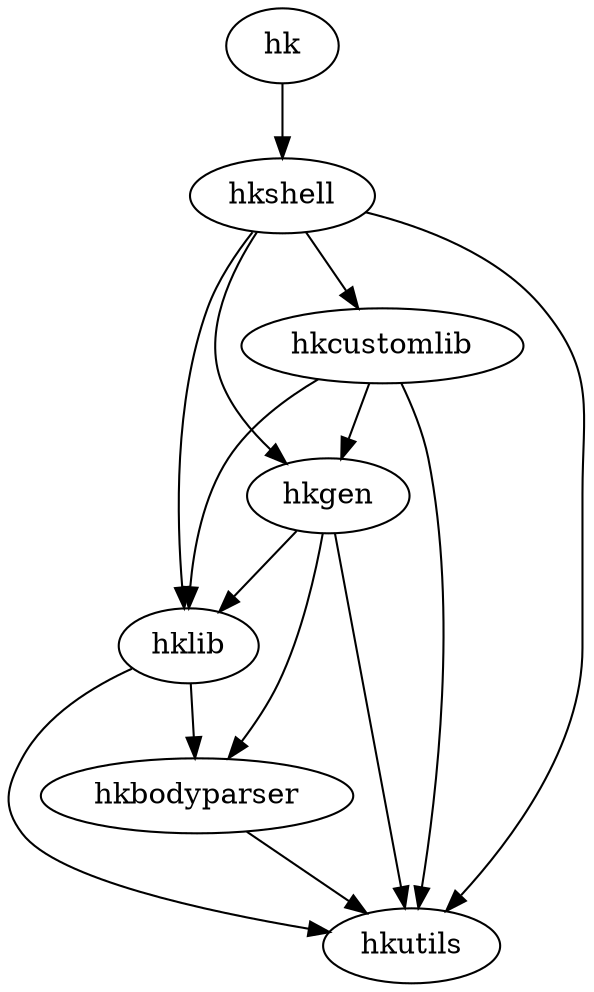 // $ dot -Tpng -o images/module_deps.png module_deps.dot
digraph {
    hkbodyparser -> hkutils;
    hklib -> hkbodyparser;
    hklib -> hkutils;
    hkgen -> hkutils;
    hkgen -> hkbodyparser;
    hkgen -> hklib;
    hkcustomlib -> hkutils;
    hkcustomlib -> hklib;
    hkcustomlib -> hkgen;
    hkshell -> hkutils;
    hkshell -> hklib;
    hkshell -> hkgen;
    hkshell -> hkcustomlib;
    hk -> hkshell;
}
